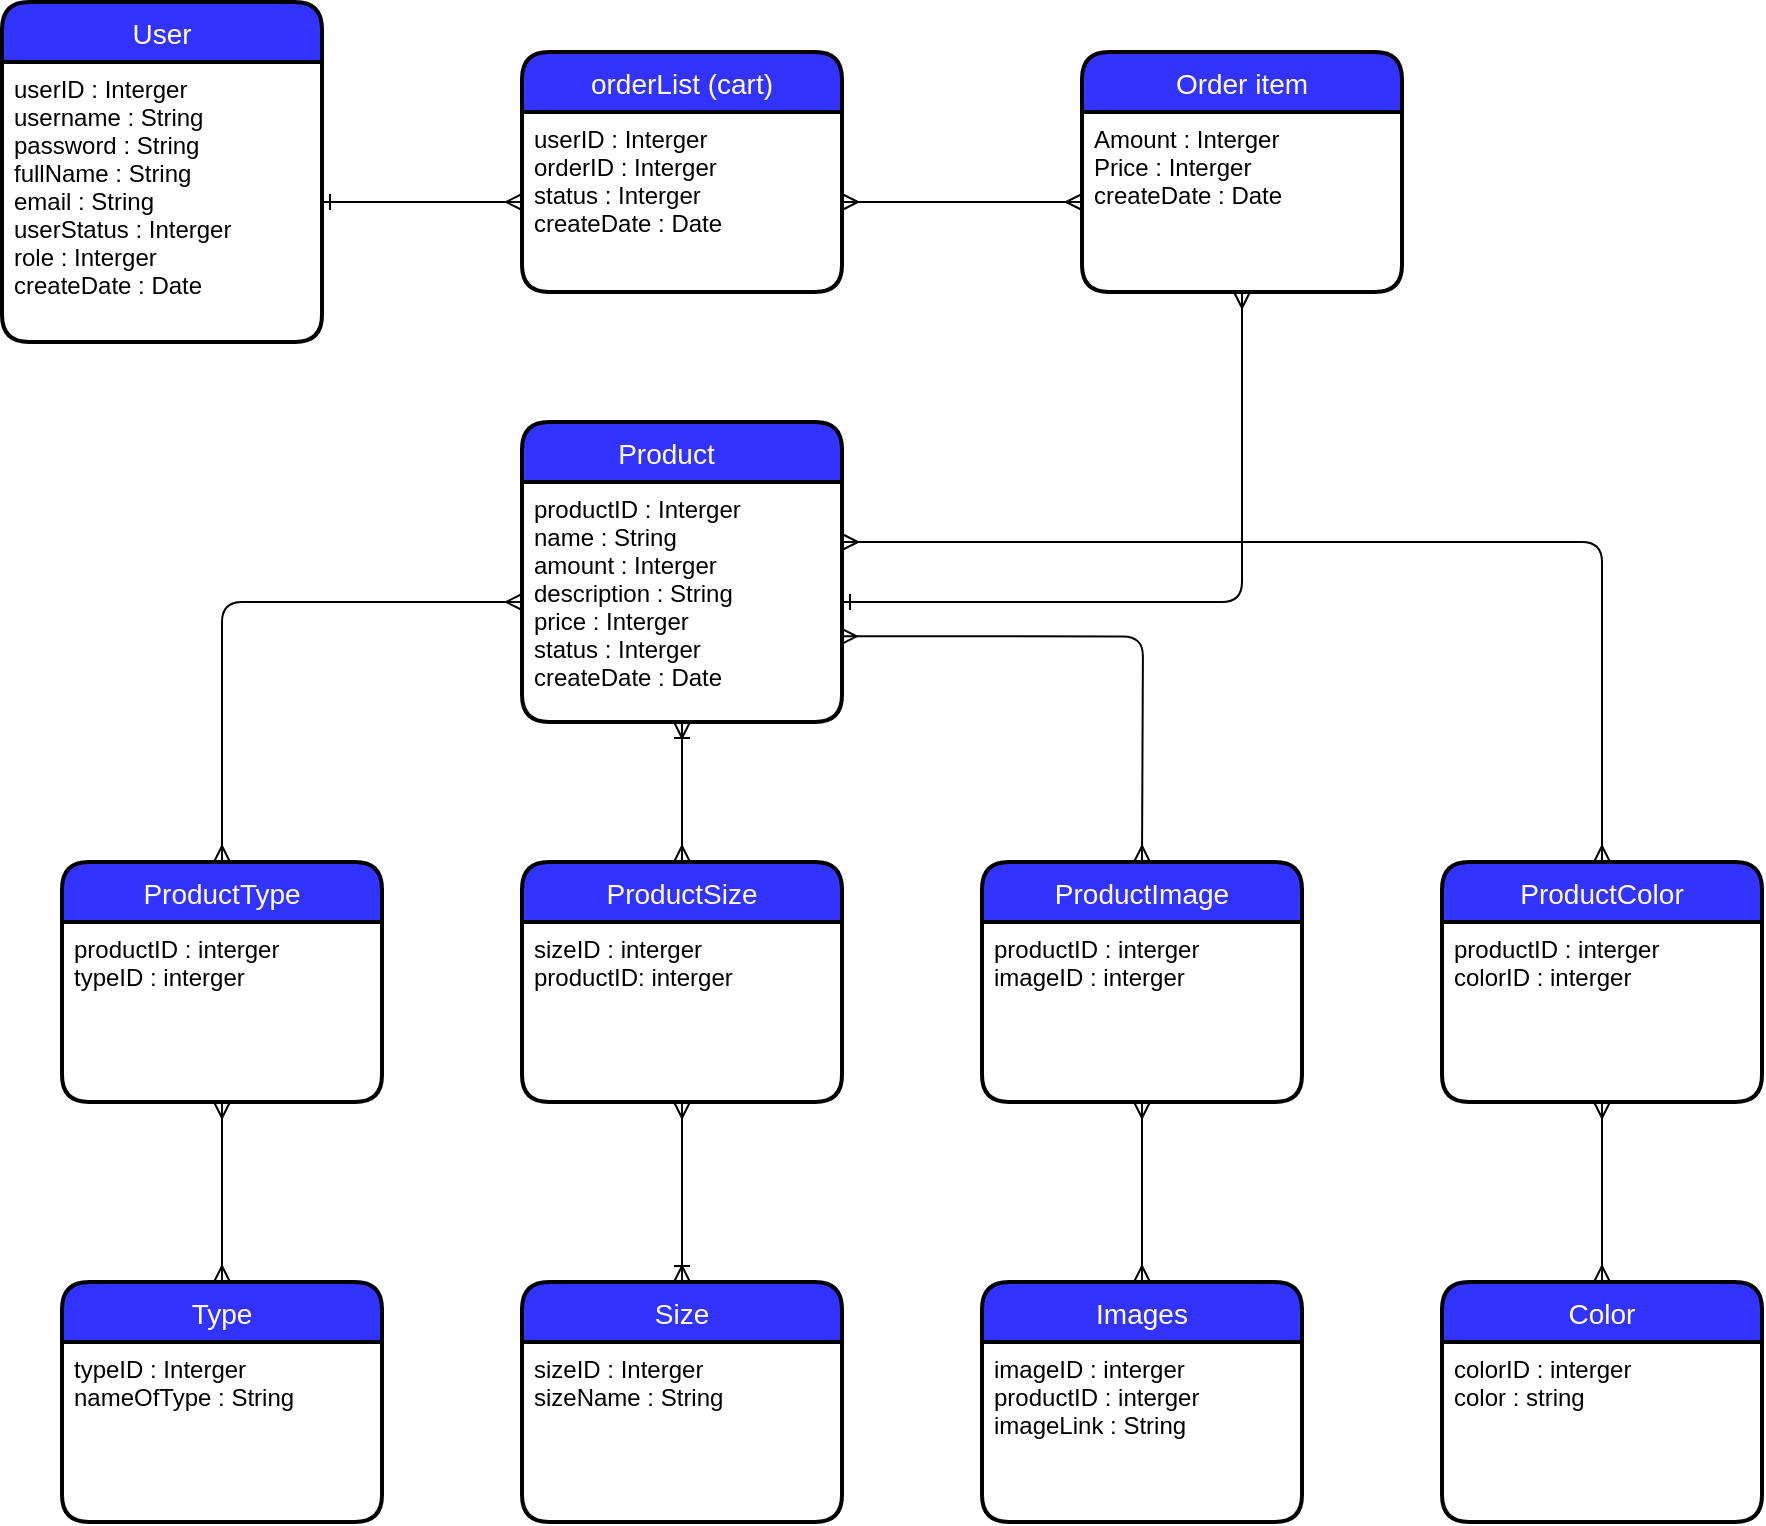 <mxfile version="15.2.9" type="device"><diagram id="hmku66XBuzg_jKY0k5kT" name="Page-1"><mxGraphModel dx="1169" dy="1809" grid="1" gridSize="10" guides="1" tooltips="1" connect="1" arrows="1" fold="1" page="1" pageScale="1" pageWidth="827" pageHeight="1169" math="0" shadow="0"><root><mxCell id="0"/><mxCell id="1" parent="0"/><mxCell id="9T3VLuE2mVenxGyL2XWH-1" value="User" style="swimlane;childLayout=stackLayout;horizontal=1;startSize=30;horizontalStack=0;rounded=1;fontSize=14;fontStyle=0;strokeWidth=2;resizeParent=0;resizeLast=1;shadow=0;dashed=0;align=center;fillColor=#3333FF;fontColor=#FFFFFF;" parent="1" vertex="1"><mxGeometry x="30" y="-860" width="160" height="170" as="geometry"/></mxCell><mxCell id="9T3VLuE2mVenxGyL2XWH-2" value="userID : Interger&#10;username : String&#10;password : String&#10;fullName : String&#10;email : String&#10;userStatus : Interger&#10;role : Interger&#10;createDate : Date" style="align=left;strokeColor=none;fillColor=none;spacingLeft=4;fontSize=12;verticalAlign=top;resizable=0;rotatable=0;part=1;" parent="9T3VLuE2mVenxGyL2XWH-1" vertex="1"><mxGeometry y="30" width="160" height="140" as="geometry"/></mxCell><mxCell id="9T3VLuE2mVenxGyL2XWH-4" value="Text" style="text;html=1;align=center;verticalAlign=middle;resizable=0;points=[];autosize=1;strokeColor=none;fillColor=none;fontColor=#FFFFFF;" parent="1" vertex="1"><mxGeometry x="60" y="-660" width="40" height="20" as="geometry"/></mxCell><mxCell id="9T3VLuE2mVenxGyL2XWH-12" value="Product    " style="swimlane;childLayout=stackLayout;horizontal=1;startSize=30;horizontalStack=0;rounded=1;fontSize=14;fontStyle=0;strokeWidth=2;resizeParent=0;resizeLast=1;shadow=0;dashed=0;align=center;fontColor=#FFFFFF;fillColor=#3333FF;" parent="1" vertex="1"><mxGeometry x="290" y="-650" width="160" height="150" as="geometry"/></mxCell><mxCell id="9T3VLuE2mVenxGyL2XWH-13" value="productID : Interger&#10;name : String&#10;amount : Interger&#10;description : String&#10;price : Interger&#10;status : Interger&#10;createDate : Date" style="align=left;strokeColor=none;fillColor=none;spacingLeft=4;fontSize=12;verticalAlign=top;resizable=0;rotatable=0;part=1;" parent="9T3VLuE2mVenxGyL2XWH-12" vertex="1"><mxGeometry y="30" width="160" height="120" as="geometry"/></mxCell><mxCell id="9T3VLuE2mVenxGyL2XWH-14" value="orderList (cart)" style="swimlane;childLayout=stackLayout;horizontal=1;startSize=30;horizontalStack=0;rounded=1;fontSize=14;fontStyle=0;strokeWidth=2;resizeParent=0;resizeLast=1;shadow=0;dashed=0;align=center;fontColor=#FFFFFF;fillColor=#3333FF;" parent="1" vertex="1"><mxGeometry x="290" y="-835" width="160" height="120" as="geometry"/></mxCell><mxCell id="9T3VLuE2mVenxGyL2XWH-15" value="userID : Interger&#10;orderID : Interger&#10;status : Interger&#10;createDate : Date" style="align=left;strokeColor=none;fillColor=none;spacingLeft=4;fontSize=12;verticalAlign=top;resizable=0;rotatable=0;part=1;" parent="9T3VLuE2mVenxGyL2XWH-14" vertex="1"><mxGeometry y="30" width="160" height="90" as="geometry"/></mxCell><mxCell id="9T3VLuE2mVenxGyL2XWH-28" value="Size" style="swimlane;childLayout=stackLayout;horizontal=1;startSize=30;horizontalStack=0;rounded=1;fontSize=14;fontStyle=0;strokeWidth=2;resizeParent=0;resizeLast=1;shadow=0;dashed=0;align=center;fontColor=#FFFFFF;fillColor=#3333FF;" parent="1" vertex="1"><mxGeometry x="290" y="-220" width="160" height="120" as="geometry"/></mxCell><mxCell id="9T3VLuE2mVenxGyL2XWH-29" value="sizeID : Interger&#10;sizeName : String" style="align=left;strokeColor=none;fillColor=none;spacingLeft=4;fontSize=12;verticalAlign=top;resizable=0;rotatable=0;part=1;" parent="9T3VLuE2mVenxGyL2XWH-28" vertex="1"><mxGeometry y="30" width="160" height="90" as="geometry"/></mxCell><mxCell id="9T3VLuE2mVenxGyL2XWH-33" value="" style="fontSize=12;html=1;endArrow=ERmany;startArrow=ERone;fontColor=#FFFFFF;entryX=0;entryY=0.5;entryDx=0;entryDy=0;endFill=0;startFill=0;exitX=1;exitY=0.5;exitDx=0;exitDy=0;edgeStyle=orthogonalEdgeStyle;curved=1;" parent="1" source="9T3VLuE2mVenxGyL2XWH-2" target="9T3VLuE2mVenxGyL2XWH-15" edge="1"><mxGeometry width="100" height="100" relative="1" as="geometry"><mxPoint x="240" y="-590" as="sourcePoint"/><mxPoint x="340" y="-690" as="targetPoint"/></mxGeometry></mxCell><mxCell id="9T3VLuE2mVenxGyL2XWH-34" value="Type" style="swimlane;childLayout=stackLayout;horizontal=1;startSize=30;horizontalStack=0;rounded=1;fontSize=14;fontStyle=0;strokeWidth=2;resizeParent=0;resizeLast=1;shadow=0;dashed=0;align=center;fontColor=#FFFFFF;fillColor=#3333FF;" parent="1" vertex="1"><mxGeometry x="60" y="-220" width="160" height="120" as="geometry"/></mxCell><mxCell id="9T3VLuE2mVenxGyL2XWH-35" value="typeID : Interger&#10;nameOfType : String" style="align=left;strokeColor=none;fillColor=none;spacingLeft=4;fontSize=12;verticalAlign=top;resizable=0;rotatable=0;part=1;" parent="9T3VLuE2mVenxGyL2XWH-34" vertex="1"><mxGeometry y="30" width="160" height="90" as="geometry"/></mxCell><mxCell id="TIIDeHwBws9g2J-RKZXl-7" value="Order item" style="swimlane;childLayout=stackLayout;horizontal=1;startSize=30;horizontalStack=0;rounded=1;fontSize=14;fontStyle=0;strokeWidth=2;resizeParent=0;resizeLast=1;shadow=0;dashed=0;align=center;fillColor=#3333FF;fontColor=#FFFFFF;" vertex="1" parent="1"><mxGeometry x="570" y="-835" width="160" height="120" as="geometry"/></mxCell><mxCell id="TIIDeHwBws9g2J-RKZXl-8" value="Amount : Interger&#10;Price : Interger&#10;createDate : Date&#10;" style="align=left;strokeColor=none;fillColor=none;spacingLeft=4;fontSize=12;verticalAlign=top;resizable=0;rotatable=0;part=1;fontColor=#000000;" vertex="1" parent="TIIDeHwBws9g2J-RKZXl-7"><mxGeometry y="30" width="160" height="90" as="geometry"/></mxCell><mxCell id="TIIDeHwBws9g2J-RKZXl-9" value="" style="edgeStyle=orthogonalEdgeStyle;fontSize=12;html=1;endArrow=ERmany;startArrow=ERone;fontColor=#000000;exitX=1;exitY=0.5;exitDx=0;exitDy=0;entryX=0.5;entryY=1;entryDx=0;entryDy=0;startFill=0;" edge="1" parent="1" source="9T3VLuE2mVenxGyL2XWH-13" target="TIIDeHwBws9g2J-RKZXl-8"><mxGeometry width="100" height="100" relative="1" as="geometry"><mxPoint x="240" y="-520" as="sourcePoint"/><mxPoint x="340" y="-620" as="targetPoint"/></mxGeometry></mxCell><mxCell id="TIIDeHwBws9g2J-RKZXl-10" value="" style="edgeStyle=entityRelationEdgeStyle;fontSize=12;html=1;endArrow=ERmany;startArrow=ERmany;fontColor=#000000;entryX=0;entryY=0.5;entryDx=0;entryDy=0;" edge="1" parent="1" source="9T3VLuE2mVenxGyL2XWH-15" target="TIIDeHwBws9g2J-RKZXl-8"><mxGeometry width="100" height="100" relative="1" as="geometry"><mxPoint x="240" y="-520" as="sourcePoint"/><mxPoint x="340" y="-620" as="targetPoint"/></mxGeometry></mxCell><mxCell id="TIIDeHwBws9g2J-RKZXl-11" value="Images" style="swimlane;childLayout=stackLayout;horizontal=1;startSize=30;horizontalStack=0;rounded=1;fontSize=14;fontStyle=0;strokeWidth=2;resizeParent=0;resizeLast=1;shadow=0;dashed=0;align=center;fontColor=#FFFFFF;fillColor=#3333FF;" vertex="1" parent="1"><mxGeometry x="520" y="-220" width="160" height="120" as="geometry"/></mxCell><mxCell id="TIIDeHwBws9g2J-RKZXl-12" value="imageID : interger&#10;productID : interger&#10;imageLink : String" style="align=left;strokeColor=none;fillColor=none;spacingLeft=4;fontSize=12;verticalAlign=top;resizable=0;rotatable=0;part=1;" vertex="1" parent="TIIDeHwBws9g2J-RKZXl-11"><mxGeometry y="30" width="160" height="90" as="geometry"/></mxCell><mxCell id="TIIDeHwBws9g2J-RKZXl-13" value="Color" style="swimlane;childLayout=stackLayout;horizontal=1;startSize=30;horizontalStack=0;rounded=1;fontSize=14;fontStyle=0;strokeWidth=2;resizeParent=0;resizeLast=1;shadow=0;dashed=0;align=center;fontColor=#FFFFFF;fillColor=#3333FF;" vertex="1" parent="1"><mxGeometry x="750" y="-220" width="160" height="120" as="geometry"/></mxCell><mxCell id="TIIDeHwBws9g2J-RKZXl-14" value="colorID : interger&#10;color : string" style="align=left;strokeColor=none;fillColor=none;spacingLeft=4;fontSize=12;verticalAlign=top;resizable=0;rotatable=0;part=1;" vertex="1" parent="TIIDeHwBws9g2J-RKZXl-13"><mxGeometry y="30" width="160" height="90" as="geometry"/></mxCell><mxCell id="TIIDeHwBws9g2J-RKZXl-17" value="" style="edgeStyle=orthogonalEdgeStyle;fontSize=12;html=1;endArrow=ERmany;startArrow=ERmany;fontColor=#FFFFFF;exitX=0.996;exitY=0.643;exitDx=0;exitDy=0;exitPerimeter=0;" edge="1" parent="1" source="9T3VLuE2mVenxGyL2XWH-13"><mxGeometry width="100" height="100" relative="1" as="geometry"><mxPoint x="390" y="-400" as="sourcePoint"/><mxPoint x="600" y="-430" as="targetPoint"/></mxGeometry></mxCell><mxCell id="TIIDeHwBws9g2J-RKZXl-18" value="ProductSize" style="swimlane;childLayout=stackLayout;horizontal=1;startSize=30;horizontalStack=0;rounded=1;fontSize=14;fontStyle=0;strokeWidth=2;resizeParent=0;resizeLast=1;shadow=0;dashed=0;align=center;fontColor=#FFFFFF;fillColor=#3333FF;" vertex="1" parent="1"><mxGeometry x="290" y="-430" width="160" height="120" as="geometry"/></mxCell><mxCell id="TIIDeHwBws9g2J-RKZXl-19" value="sizeID : interger&#10;productID: interger" style="align=left;strokeColor=none;fillColor=none;spacingLeft=4;fontSize=12;verticalAlign=top;resizable=0;rotatable=0;part=1;" vertex="1" parent="TIIDeHwBws9g2J-RKZXl-18"><mxGeometry y="30" width="160" height="90" as="geometry"/></mxCell><mxCell id="TIIDeHwBws9g2J-RKZXl-22" value="" style="fontSize=12;html=1;endArrow=ERoneToMany;fontColor=#FFFFFF;entryX=0.5;entryY=1;entryDx=0;entryDy=0;startArrow=ERmany;startFill=0;exitX=0.5;exitY=0;exitDx=0;exitDy=0;" edge="1" parent="1" source="TIIDeHwBws9g2J-RKZXl-18" target="9T3VLuE2mVenxGyL2XWH-13"><mxGeometry width="100" height="100" relative="1" as="geometry"><mxPoint x="370" y="-430" as="sourcePoint"/><mxPoint x="360" y="-500" as="targetPoint"/></mxGeometry></mxCell><mxCell id="TIIDeHwBws9g2J-RKZXl-23" value="" style="fontSize=12;html=1;endArrow=ERoneToMany;fontColor=#FFFFFF;entryX=0.5;entryY=0;entryDx=0;entryDy=0;exitX=0.5;exitY=1;exitDx=0;exitDy=0;startArrow=ERmany;startFill=0;" edge="1" parent="1" source="TIIDeHwBws9g2J-RKZXl-19" target="9T3VLuE2mVenxGyL2XWH-28"><mxGeometry width="100" height="100" relative="1" as="geometry"><mxPoint x="410" y="-290" as="sourcePoint"/><mxPoint x="510" y="-390" as="targetPoint"/></mxGeometry></mxCell><mxCell id="TIIDeHwBws9g2J-RKZXl-24" value="ProductType" style="swimlane;childLayout=stackLayout;horizontal=1;startSize=30;horizontalStack=0;rounded=1;fontSize=14;fontStyle=0;strokeWidth=2;resizeParent=0;resizeLast=1;shadow=0;dashed=0;align=center;fontColor=#FFFFFF;fillColor=#3333FF;" vertex="1" parent="1"><mxGeometry x="60" y="-430" width="160" height="120" as="geometry"/></mxCell><mxCell id="TIIDeHwBws9g2J-RKZXl-25" value="productID : interger&#10;typeID : interger" style="align=left;strokeColor=none;fillColor=none;spacingLeft=4;fontSize=12;verticalAlign=top;resizable=0;rotatable=0;part=1;" vertex="1" parent="TIIDeHwBws9g2J-RKZXl-24"><mxGeometry y="30" width="160" height="90" as="geometry"/></mxCell><mxCell id="TIIDeHwBws9g2J-RKZXl-28" value="" style="edgeStyle=orthogonalEdgeStyle;fontSize=12;html=1;endArrow=ERmany;startArrow=ERmany;fontColor=#FFFFFF;exitX=0.5;exitY=0;exitDx=0;exitDy=0;entryX=0;entryY=0.5;entryDx=0;entryDy=0;" edge="1" parent="1" source="TIIDeHwBws9g2J-RKZXl-24" target="9T3VLuE2mVenxGyL2XWH-13"><mxGeometry width="100" height="100" relative="1" as="geometry"><mxPoint x="410" y="-340" as="sourcePoint"/><mxPoint x="510" y="-440" as="targetPoint"/></mxGeometry></mxCell><mxCell id="TIIDeHwBws9g2J-RKZXl-29" value="" style="fontSize=12;html=1;endArrow=ERmany;startArrow=ERmany;fontColor=#FFFFFF;exitX=0.5;exitY=0;exitDx=0;exitDy=0;" edge="1" parent="1" source="9T3VLuE2mVenxGyL2XWH-34"><mxGeometry width="100" height="100" relative="1" as="geometry"><mxPoint x="410" y="-240" as="sourcePoint"/><mxPoint x="140" y="-310" as="targetPoint"/></mxGeometry></mxCell><mxCell id="TIIDeHwBws9g2J-RKZXl-30" value="ProductImage" style="swimlane;childLayout=stackLayout;horizontal=1;startSize=30;horizontalStack=0;rounded=1;fontSize=14;fontStyle=0;strokeWidth=2;resizeParent=0;resizeLast=1;shadow=0;dashed=0;align=center;fontColor=#FFFFFF;fillColor=#3333FF;" vertex="1" parent="1"><mxGeometry x="520" y="-430" width="160" height="120" as="geometry"/></mxCell><mxCell id="TIIDeHwBws9g2J-RKZXl-31" value="productID : interger&#10;imageID : interger" style="align=left;strokeColor=none;fillColor=none;spacingLeft=4;fontSize=12;verticalAlign=top;resizable=0;rotatable=0;part=1;" vertex="1" parent="TIIDeHwBws9g2J-RKZXl-30"><mxGeometry y="30" width="160" height="90" as="geometry"/></mxCell><mxCell id="TIIDeHwBws9g2J-RKZXl-32" value="" style="fontSize=12;html=1;endArrow=ERmany;startArrow=ERmany;fontColor=#FFFFFF;entryX=0.5;entryY=1;entryDx=0;entryDy=0;exitX=0.5;exitY=0;exitDx=0;exitDy=0;" edge="1" parent="1" source="TIIDeHwBws9g2J-RKZXl-11" target="TIIDeHwBws9g2J-RKZXl-31"><mxGeometry width="100" height="100" relative="1" as="geometry"><mxPoint x="410" y="-240" as="sourcePoint"/><mxPoint x="510" y="-340" as="targetPoint"/></mxGeometry></mxCell><mxCell id="TIIDeHwBws9g2J-RKZXl-33" value="ProductColor" style="swimlane;childLayout=stackLayout;horizontal=1;startSize=30;horizontalStack=0;rounded=1;fontSize=14;fontStyle=0;strokeWidth=2;resizeParent=0;resizeLast=1;shadow=0;dashed=0;align=center;fontColor=#FFFFFF;fillColor=#3333FF;" vertex="1" parent="1"><mxGeometry x="750" y="-430" width="160" height="120" as="geometry"/></mxCell><mxCell id="TIIDeHwBws9g2J-RKZXl-34" value="productID : interger&#10;colorID : interger" style="align=left;strokeColor=none;fillColor=none;spacingLeft=4;fontSize=12;verticalAlign=top;resizable=0;rotatable=0;part=1;" vertex="1" parent="TIIDeHwBws9g2J-RKZXl-33"><mxGeometry y="30" width="160" height="90" as="geometry"/></mxCell><mxCell id="TIIDeHwBws9g2J-RKZXl-36" value="" style="edgeStyle=orthogonalEdgeStyle;fontSize=12;html=1;endArrow=ERmany;startArrow=ERmany;fontColor=#FFFFFF;entryX=0.5;entryY=0;entryDx=0;entryDy=0;exitX=1;exitY=0.25;exitDx=0;exitDy=0;" edge="1" parent="1" source="9T3VLuE2mVenxGyL2XWH-13" target="TIIDeHwBws9g2J-RKZXl-33"><mxGeometry width="100" height="100" relative="1" as="geometry"><mxPoint x="350" y="-380" as="sourcePoint"/><mxPoint x="450" y="-480" as="targetPoint"/></mxGeometry></mxCell><mxCell id="TIIDeHwBws9g2J-RKZXl-37" value="" style="fontSize=12;html=1;endArrow=ERmany;startArrow=ERmany;fontColor=#FFFFFF;entryX=0.5;entryY=1;entryDx=0;entryDy=0;exitX=0.5;exitY=0;exitDx=0;exitDy=0;" edge="1" parent="1" source="TIIDeHwBws9g2J-RKZXl-13" target="TIIDeHwBws9g2J-RKZXl-34"><mxGeometry width="100" height="100" relative="1" as="geometry"><mxPoint x="350" y="-270" as="sourcePoint"/><mxPoint x="450" y="-370" as="targetPoint"/></mxGeometry></mxCell></root></mxGraphModel></diagram></mxfile>